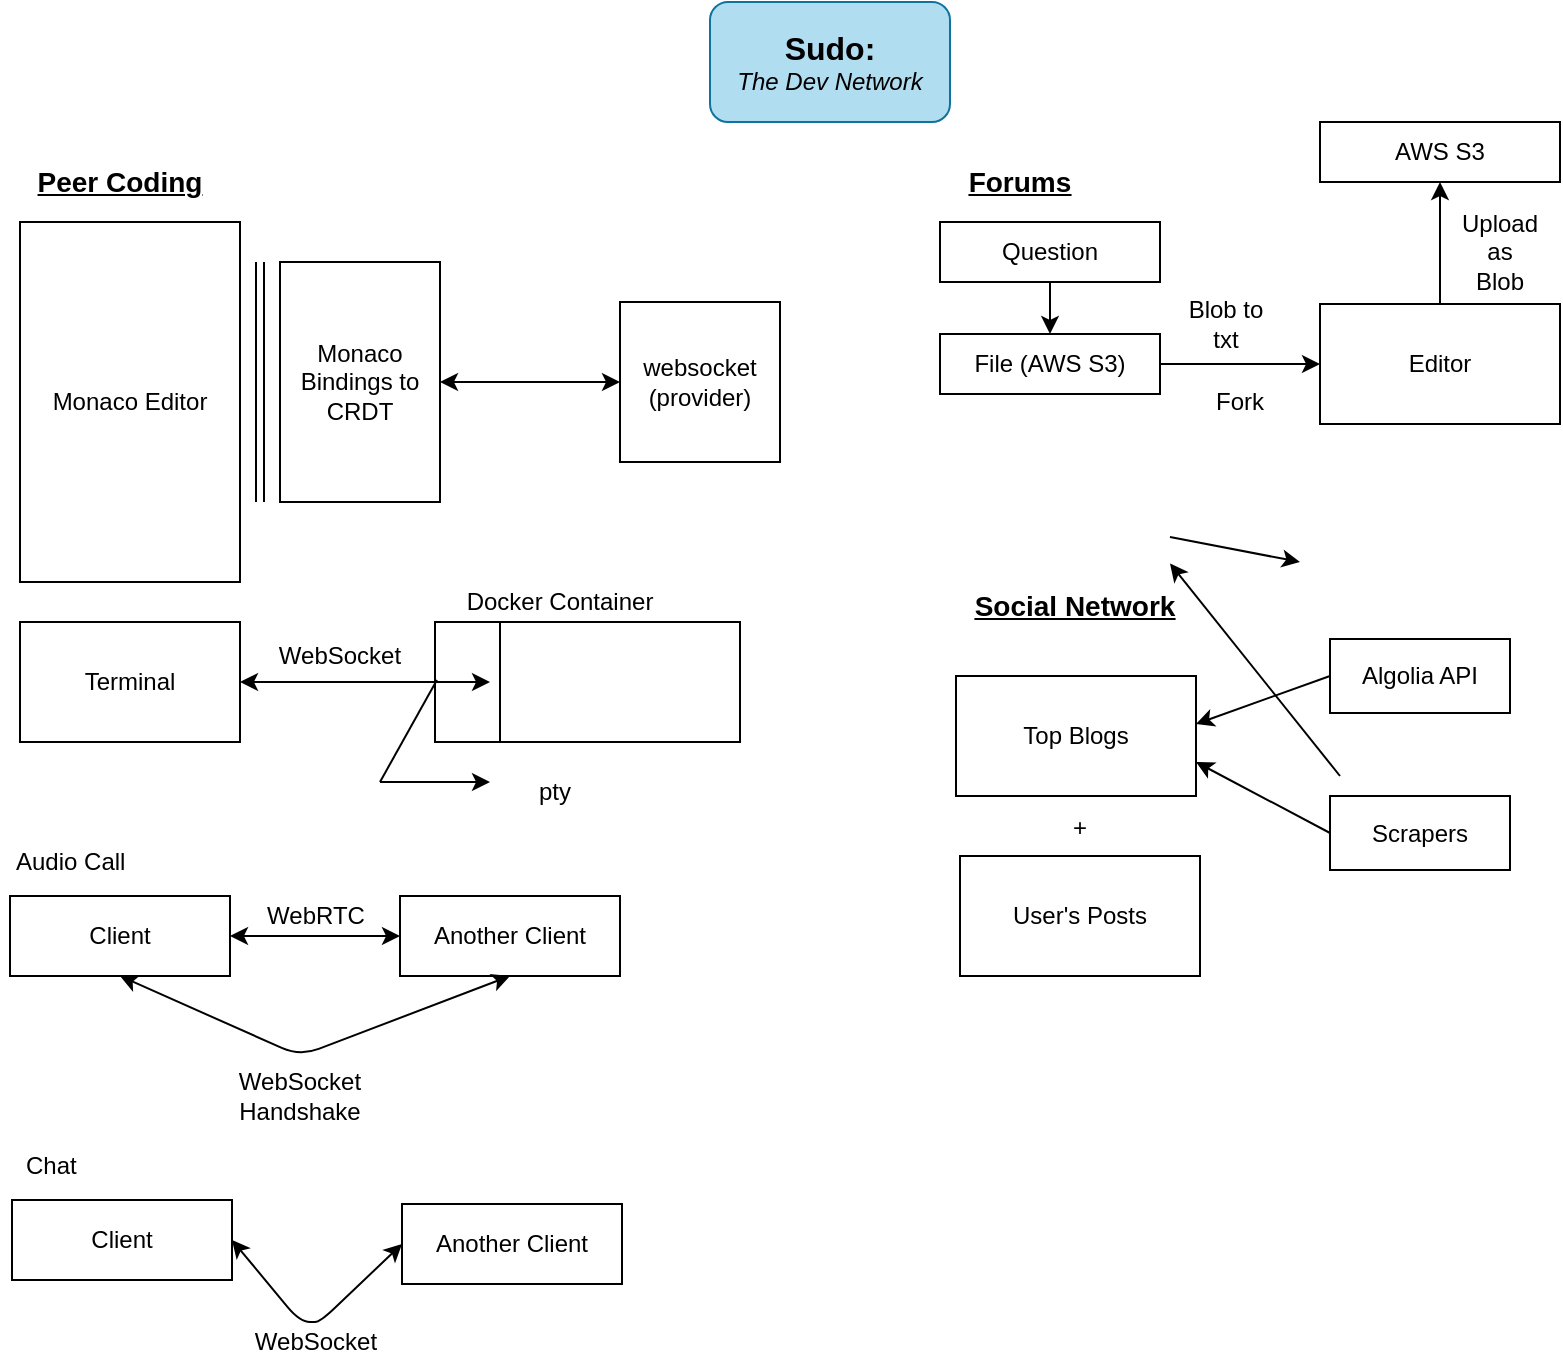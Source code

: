 <mxfile version="14.5.3" type="github">
  <diagram id="fr1w96f5VSQeFLQVV3Er" name="Page-1">
    <mxGraphModel dx="1350" dy="806" grid="1" gridSize="10" guides="1" tooltips="1" connect="1" arrows="1" fold="1" page="1" pageScale="1" pageWidth="850" pageHeight="1100" math="0" shadow="0">
      <root>
        <mxCell id="0" />
        <mxCell id="1" parent="0" />
        <mxCell id="4FfG-Y0kpK9tPXOZfxrR-1" value="&lt;div style=&quot;font-size: 16px&quot;&gt;&lt;b&gt;Sudo: &lt;/b&gt;&lt;br&gt;&lt;/div&gt;&lt;div&gt;&lt;i&gt;The Dev Network&lt;/i&gt;&lt;/div&gt;" style="rounded=1;whiteSpace=wrap;html=1;fillColor=#b1ddf0;strokeColor=#10739e;" parent="1" vertex="1">
          <mxGeometry x="365" y="10" width="120" height="60" as="geometry" />
        </mxCell>
        <mxCell id="4FfG-Y0kpK9tPXOZfxrR-3" value="&lt;font style=&quot;font-size: 14px&quot;&gt;&lt;u&gt;&lt;b&gt;Peer Coding&lt;/b&gt;&lt;/u&gt;&lt;/font&gt;" style="text;html=1;strokeColor=none;fillColor=none;align=center;verticalAlign=middle;whiteSpace=wrap;rounded=0;" parent="1" vertex="1">
          <mxGeometry x="10" y="80" width="120" height="40" as="geometry" />
        </mxCell>
        <mxCell id="4FfG-Y0kpK9tPXOZfxrR-5" value="Monaco Editor" style="rounded=0;whiteSpace=wrap;html=1;" parent="1" vertex="1">
          <mxGeometry x="20" y="120" width="110" height="180" as="geometry" />
        </mxCell>
        <mxCell id="4FfG-Y0kpK9tPXOZfxrR-6" value="Terminal" style="rounded=0;whiteSpace=wrap;html=1;" parent="1" vertex="1">
          <mxGeometry x="20" y="320" width="110" height="60" as="geometry" />
        </mxCell>
        <mxCell id="4FfG-Y0kpK9tPXOZfxrR-10" value="" style="shape=link;html=1;" parent="1" edge="1">
          <mxGeometry width="100" relative="1" as="geometry">
            <mxPoint x="140" y="260" as="sourcePoint" />
            <mxPoint x="140" y="140" as="targetPoint" />
          </mxGeometry>
        </mxCell>
        <mxCell id="4FfG-Y0kpK9tPXOZfxrR-11" value="&lt;div&gt;Monaco Bindings to CRDT&lt;/div&gt;" style="rounded=0;whiteSpace=wrap;html=1;" parent="1" vertex="1">
          <mxGeometry x="150" y="140" width="80" height="120" as="geometry" />
        </mxCell>
        <mxCell id="4FfG-Y0kpK9tPXOZfxrR-13" value="&lt;div&gt;websocket&lt;/div&gt;&lt;div&gt;(provider&lt;span&gt;)&lt;/span&gt;&lt;/div&gt;" style="whiteSpace=wrap;html=1;aspect=fixed;" parent="1" vertex="1">
          <mxGeometry x="320" y="160" width="80" height="80" as="geometry" />
        </mxCell>
        <mxCell id="4FfG-Y0kpK9tPXOZfxrR-17" value="" style="endArrow=classic;startArrow=classic;html=1;entryX=0;entryY=0.5;entryDx=0;entryDy=0;exitX=1;exitY=0.5;exitDx=0;exitDy=0;" parent="1" source="4FfG-Y0kpK9tPXOZfxrR-11" target="4FfG-Y0kpK9tPXOZfxrR-13" edge="1">
          <mxGeometry width="50" height="50" relative="1" as="geometry">
            <mxPoint x="250" y="220" as="sourcePoint" />
            <mxPoint x="300" y="170" as="targetPoint" />
          </mxGeometry>
        </mxCell>
        <mxCell id="4FfG-Y0kpK9tPXOZfxrR-21" value="" style="endArrow=classic;startArrow=classic;html=1;entryX=0;entryY=0.5;entryDx=0;entryDy=0;" parent="1" target="4FfG-Y0kpK9tPXOZfxrR-27" edge="1">
          <mxGeometry width="50" height="50" relative="1" as="geometry">
            <mxPoint x="130" y="350" as="sourcePoint" />
            <mxPoint x="290" y="350" as="targetPoint" />
          </mxGeometry>
        </mxCell>
        <mxCell id="4FfG-Y0kpK9tPXOZfxrR-23" value="" style="verticalLabelPosition=bottom;verticalAlign=top;html=1;shape=mxgraph.basic.rect;fillColor2=none;strokeWidth=1;size=20;indent=5;fillColor=none;" parent="1" vertex="1">
          <mxGeometry x="227.5" y="320" width="120" height="60" as="geometry" />
        </mxCell>
        <mxCell id="4FfG-Y0kpK9tPXOZfxrR-25" value="WebSocket" style="text;html=1;strokeColor=none;fillColor=none;align=center;verticalAlign=middle;whiteSpace=wrap;rounded=0;" parent="1" vertex="1">
          <mxGeometry x="160" y="327" width="40" height="20" as="geometry" />
        </mxCell>
        <mxCell id="4FfG-Y0kpK9tPXOZfxrR-27" value="&lt;font style=&quot;font-size: 13px&quot;&gt;tty&lt;/font&gt;" style="text;html=1;strokeColor=none;fillColor=none;align=center;verticalAlign=middle;whiteSpace=wrap;rounded=0;" parent="1" vertex="1">
          <mxGeometry x="255" y="340" width="40" height="20" as="geometry" />
        </mxCell>
        <mxCell id="4FfG-Y0kpK9tPXOZfxrR-28" value="&lt;div&gt;Docker Container&lt;/div&gt;" style="text;html=1;strokeColor=none;fillColor=none;align=center;verticalAlign=middle;whiteSpace=wrap;rounded=0;" parent="1" vertex="1">
          <mxGeometry x="230" y="300" width="120" height="20" as="geometry" />
        </mxCell>
        <mxCell id="4FfG-Y0kpK9tPXOZfxrR-31" value="pty" style="text;html=1;strokeColor=none;fillColor=none;align=center;verticalAlign=middle;whiteSpace=wrap;rounded=0;" parent="1" vertex="1">
          <mxGeometry x="255" y="395" width="65" height="20" as="geometry" />
        </mxCell>
        <mxCell id="4FfG-Y0kpK9tPXOZfxrR-36" value="" style="endArrow=none;html=1;entryX=0.008;entryY=0.483;entryDx=0;entryDy=0;entryPerimeter=0;" parent="1" target="4FfG-Y0kpK9tPXOZfxrR-23" edge="1">
          <mxGeometry width="50" height="50" relative="1" as="geometry">
            <mxPoint x="200" y="400" as="sourcePoint" />
            <mxPoint x="230" y="390" as="targetPoint" />
          </mxGeometry>
        </mxCell>
        <mxCell id="4FfG-Y0kpK9tPXOZfxrR-37" value="" style="endArrow=classic;html=1;entryX=0;entryY=0.25;entryDx=0;entryDy=0;" parent="1" target="4FfG-Y0kpK9tPXOZfxrR-31" edge="1">
          <mxGeometry width="50" height="50" relative="1" as="geometry">
            <mxPoint x="200" y="400" as="sourcePoint" />
            <mxPoint x="250" y="350" as="targetPoint" />
          </mxGeometry>
        </mxCell>
        <mxCell id="4FfG-Y0kpK9tPXOZfxrR-39" value="Client" style="rounded=0;whiteSpace=wrap;html=1;" parent="1" vertex="1">
          <mxGeometry x="15" y="457" width="110" height="40" as="geometry" />
        </mxCell>
        <mxCell id="4FfG-Y0kpK9tPXOZfxrR-45" value="Another Client" style="rounded=0;whiteSpace=wrap;html=1;" parent="1" vertex="1">
          <mxGeometry x="210" y="457" width="110" height="40" as="geometry" />
        </mxCell>
        <mxCell id="4FfG-Y0kpK9tPXOZfxrR-51" value="" style="endArrow=classic;startArrow=classic;html=1;entryX=0;entryY=0.5;entryDx=0;entryDy=0;exitX=1;exitY=0.5;exitDx=0;exitDy=0;" parent="1" source="4FfG-Y0kpK9tPXOZfxrR-39" target="4FfG-Y0kpK9tPXOZfxrR-45" edge="1">
          <mxGeometry width="50" height="50" relative="1" as="geometry">
            <mxPoint x="125" y="460" as="sourcePoint" />
            <mxPoint x="175" y="410" as="targetPoint" />
          </mxGeometry>
        </mxCell>
        <mxCell id="4FfG-Y0kpK9tPXOZfxrR-53" value="" style="endArrow=classic;startArrow=classic;html=1;exitX=0.5;exitY=1;exitDx=0;exitDy=0;entryX=0.5;entryY=1;entryDx=0;entryDy=0;" parent="1" source="4FfG-Y0kpK9tPXOZfxrR-39" target="4FfG-Y0kpK9tPXOZfxrR-45" edge="1">
          <mxGeometry width="50" height="50" relative="1" as="geometry">
            <mxPoint x="150" y="567" as="sourcePoint" />
            <mxPoint x="200" y="517" as="targetPoint" />
            <Array as="points">
              <mxPoint x="160" y="537" />
            </Array>
          </mxGeometry>
        </mxCell>
        <mxCell id="4FfG-Y0kpK9tPXOZfxrR-54" value="WebSocket&lt;br&gt;&lt;div&gt;Handshake &lt;/div&gt;" style="text;html=1;strokeColor=none;fillColor=none;align=center;verticalAlign=middle;whiteSpace=wrap;rounded=0;" parent="1" vertex="1">
          <mxGeometry x="120" y="537" width="80" height="40" as="geometry" />
        </mxCell>
        <mxCell id="4FfG-Y0kpK9tPXOZfxrR-55" value="WebRTC" style="text;html=1;strokeColor=none;fillColor=none;align=center;verticalAlign=middle;whiteSpace=wrap;rounded=0;" parent="1" vertex="1">
          <mxGeometry x="143" y="457" width="50" height="20" as="geometry" />
        </mxCell>
        <mxCell id="4FfG-Y0kpK9tPXOZfxrR-56" value="Audio Call" style="text;html=1;strokeColor=none;fillColor=none;align=left;verticalAlign=middle;whiteSpace=wrap;rounded=0;" parent="1" vertex="1">
          <mxGeometry x="16" y="430" width="100" height="20" as="geometry" />
        </mxCell>
        <mxCell id="4FfG-Y0kpK9tPXOZfxrR-57" value="Client" style="rounded=0;whiteSpace=wrap;html=1;" parent="1" vertex="1">
          <mxGeometry x="16" y="609" width="110" height="40" as="geometry" />
        </mxCell>
        <mxCell id="4FfG-Y0kpK9tPXOZfxrR-58" value="Another Client" style="rounded=0;whiteSpace=wrap;html=1;" parent="1" vertex="1">
          <mxGeometry x="211" y="611" width="110" height="40" as="geometry" />
        </mxCell>
        <mxCell id="4FfG-Y0kpK9tPXOZfxrR-59" value="WebSocket" style="text;html=1;strokeColor=none;fillColor=none;align=center;verticalAlign=middle;whiteSpace=wrap;rounded=0;" parent="1" vertex="1">
          <mxGeometry x="133" y="670" width="70" height="20" as="geometry" />
        </mxCell>
        <mxCell id="4FfG-Y0kpK9tPXOZfxrR-60" value="Chat" style="text;html=1;strokeColor=none;fillColor=none;align=left;verticalAlign=middle;whiteSpace=wrap;rounded=0;" parent="1" vertex="1">
          <mxGeometry x="21" y="582" width="100" height="20" as="geometry" />
        </mxCell>
        <mxCell id="4FfG-Y0kpK9tPXOZfxrR-61" value="" style="endArrow=classic;startArrow=classic;html=1;entryX=0;entryY=0.5;entryDx=0;entryDy=0;exitX=1;exitY=0.5;exitDx=0;exitDy=0;" parent="1" source="4FfG-Y0kpK9tPXOZfxrR-57" target="4FfG-Y0kpK9tPXOZfxrR-58" edge="1">
          <mxGeometry width="50" height="50" relative="1" as="geometry">
            <mxPoint x="130" y="631" as="sourcePoint" />
            <mxPoint x="175" y="582" as="targetPoint" />
            <Array as="points">
              <mxPoint x="160" y="670" />
              <mxPoint x="170" y="670" />
            </Array>
          </mxGeometry>
        </mxCell>
        <mxCell id="4FfG-Y0kpK9tPXOZfxrR-62" value="&lt;u&gt;&lt;font style=&quot;font-size: 14px&quot;&gt;&lt;b&gt;Forums&lt;/b&gt;&lt;/font&gt;&lt;/u&gt;" style="text;html=1;strokeColor=none;fillColor=none;align=center;verticalAlign=middle;whiteSpace=wrap;rounded=0;fontStyle=4" parent="1" vertex="1">
          <mxGeometry x="460" y="80" width="120" height="40" as="geometry" />
        </mxCell>
        <mxCell id="vVXm3gGfcpWhNl-FmPIJ-4" style="edgeStyle=orthogonalEdgeStyle;rounded=0;orthogonalLoop=1;jettySize=auto;html=1;exitX=0.5;exitY=1;exitDx=0;exitDy=0;entryX=0.5;entryY=0;entryDx=0;entryDy=0;" edge="1" parent="1" source="4FfG-Y0kpK9tPXOZfxrR-64" target="4FfG-Y0kpK9tPXOZfxrR-66">
          <mxGeometry relative="1" as="geometry" />
        </mxCell>
        <mxCell id="4FfG-Y0kpK9tPXOZfxrR-64" value="Question" style="rounded=0;whiteSpace=wrap;html=1;" parent="1" vertex="1">
          <mxGeometry x="480" y="120" width="110" height="30" as="geometry" />
        </mxCell>
        <mxCell id="4FfG-Y0kpK9tPXOZfxrR-66" value="File (AWS S3)" style="rounded=0;whiteSpace=wrap;html=1;" parent="1" vertex="1">
          <mxGeometry x="480" y="176" width="110" height="30" as="geometry" />
        </mxCell>
        <mxCell id="4FfG-Y0kpK9tPXOZfxrR-71" value="" style="endArrow=classic;html=1;exitX=1;exitY=0.5;exitDx=0;exitDy=0;entryX=0;entryY=0.5;entryDx=0;entryDy=0;" parent="1" target="4FfG-Y0kpK9tPXOZfxrR-70" edge="1">
          <mxGeometry width="50" height="50" relative="1" as="geometry">
            <mxPoint x="595" y="277.5" as="sourcePoint" />
            <mxPoint x="660" y="290" as="targetPoint" />
          </mxGeometry>
        </mxCell>
        <mxCell id="4FfG-Y0kpK9tPXOZfxrR-80" value="" style="endArrow=classic;html=1;exitX=0;exitY=0.75;exitDx=0;exitDy=0;entryX=1;entryY=0.75;entryDx=0;entryDy=0;" parent="1" source="4FfG-Y0kpK9tPXOZfxrR-70" edge="1">
          <mxGeometry width="50" height="50" relative="1" as="geometry">
            <mxPoint x="680" y="397" as="sourcePoint" />
            <mxPoint x="595" y="290.75" as="targetPoint" />
          </mxGeometry>
        </mxCell>
        <mxCell id="4FfG-Y0kpK9tPXOZfxrR-86" value="Text" style="text;html=1;strokeColor=none;fillColor=none;align=center;verticalAlign=middle;whiteSpace=wrap;rounded=0;" parent="1" vertex="1">
          <mxGeometry x="300" y="340" width="40" height="20" as="geometry" />
        </mxCell>
        <mxCell id="4FfG-Y0kpK9tPXOZfxrR-89" value="&lt;u&gt;&lt;font style=&quot;font-size: 14px&quot;&gt;&lt;b&gt;Social Network&lt;/b&gt;&lt;/font&gt;&lt;/u&gt;" style="text;html=1;strokeColor=none;fillColor=none;align=center;verticalAlign=middle;whiteSpace=wrap;rounded=0;fontStyle=4" parent="1" vertex="1">
          <mxGeometry x="480" y="292" width="135" height="40" as="geometry" />
        </mxCell>
        <mxCell id="4FfG-Y0kpK9tPXOZfxrR-90" value="Top Blogs" style="rounded=0;whiteSpace=wrap;html=1;align=center;" parent="1" vertex="1">
          <mxGeometry x="488" y="347" width="120" height="60" as="geometry" />
        </mxCell>
        <mxCell id="4FfG-Y0kpK9tPXOZfxrR-91" value="User&#39;s Posts" style="rounded=0;whiteSpace=wrap;html=1;align=center;" parent="1" vertex="1">
          <mxGeometry x="490" y="437" width="120" height="60" as="geometry" />
        </mxCell>
        <mxCell id="4FfG-Y0kpK9tPXOZfxrR-92" value="+" style="text;html=1;strokeColor=none;fillColor=none;align=center;verticalAlign=middle;whiteSpace=wrap;rounded=0;" parent="1" vertex="1">
          <mxGeometry x="530" y="413" width="40" height="20" as="geometry" />
        </mxCell>
        <mxCell id="4FfG-Y0kpK9tPXOZfxrR-93" value="" style="rounded=0;whiteSpace=wrap;html=1;align=center;" parent="1" vertex="1">
          <mxGeometry x="260" y="320" width="120" height="60" as="geometry" />
        </mxCell>
        <mxCell id="4FfG-Y0kpK9tPXOZfxrR-94" value="Algolia API" style="rounded=0;whiteSpace=wrap;html=1;align=center;" parent="1" vertex="1">
          <mxGeometry x="675" y="328.5" width="90" height="37" as="geometry" />
        </mxCell>
        <mxCell id="4FfG-Y0kpK9tPXOZfxrR-95" value="Scrapers" style="rounded=0;whiteSpace=wrap;html=1;align=center;" parent="1" vertex="1">
          <mxGeometry x="675" y="407" width="90" height="37" as="geometry" />
        </mxCell>
        <mxCell id="4FfG-Y0kpK9tPXOZfxrR-96" value="" style="endArrow=classic;html=1;entryX=1;entryY=0.4;entryDx=0;entryDy=0;exitX=0;exitY=0.5;exitDx=0;exitDy=0;entryPerimeter=0;" parent="1" source="4FfG-Y0kpK9tPXOZfxrR-94" target="4FfG-Y0kpK9tPXOZfxrR-90" edge="1">
          <mxGeometry width="50" height="50" relative="1" as="geometry">
            <mxPoint x="295" y="250" as="sourcePoint" />
            <mxPoint x="345" y="200" as="targetPoint" />
          </mxGeometry>
        </mxCell>
        <mxCell id="4FfG-Y0kpK9tPXOZfxrR-97" value="" style="endArrow=classic;html=1;entryX=1;entryY=0.717;entryDx=0;entryDy=0;exitX=0;exitY=0.5;exitDx=0;exitDy=0;entryPerimeter=0;" parent="1" source="4FfG-Y0kpK9tPXOZfxrR-95" target="4FfG-Y0kpK9tPXOZfxrR-90" edge="1">
          <mxGeometry width="50" height="50" relative="1" as="geometry">
            <mxPoint x="685" y="357" as="sourcePoint" />
            <mxPoint x="618" y="387" as="targetPoint" />
          </mxGeometry>
        </mxCell>
        <mxCell id="vVXm3gGfcpWhNl-FmPIJ-5" value="Editor" style="rounded=0;whiteSpace=wrap;html=1;" vertex="1" parent="1">
          <mxGeometry x="670" y="161" width="120" height="60" as="geometry" />
        </mxCell>
        <mxCell id="vVXm3gGfcpWhNl-FmPIJ-9" value="" style="endArrow=classic;html=1;exitX=1;exitY=0.5;exitDx=0;exitDy=0;entryX=0;entryY=0.5;entryDx=0;entryDy=0;" edge="1" parent="1" source="4FfG-Y0kpK9tPXOZfxrR-66" target="vVXm3gGfcpWhNl-FmPIJ-5">
          <mxGeometry width="50" height="50" relative="1" as="geometry">
            <mxPoint x="400" y="390" as="sourcePoint" />
            <mxPoint x="450" y="340" as="targetPoint" />
          </mxGeometry>
        </mxCell>
        <mxCell id="vVXm3gGfcpWhNl-FmPIJ-10" value="Blob to txt" style="text;html=1;strokeColor=none;fillColor=none;align=center;verticalAlign=middle;whiteSpace=wrap;rounded=0;" vertex="1" parent="1">
          <mxGeometry x="603" y="161" width="40" height="20" as="geometry" />
        </mxCell>
        <mxCell id="vVXm3gGfcpWhNl-FmPIJ-11" value="Fork" style="text;html=1;strokeColor=none;fillColor=none;align=center;verticalAlign=middle;whiteSpace=wrap;rounded=0;" vertex="1" parent="1">
          <mxGeometry x="610" y="200" width="40" height="20" as="geometry" />
        </mxCell>
        <mxCell id="vVXm3gGfcpWhNl-FmPIJ-12" value="AWS S3" style="rounded=0;whiteSpace=wrap;html=1;" vertex="1" parent="1">
          <mxGeometry x="670" y="70" width="120" height="30" as="geometry" />
        </mxCell>
        <mxCell id="vVXm3gGfcpWhNl-FmPIJ-13" value="" style="endArrow=classic;html=1;exitX=0.5;exitY=0;exitDx=0;exitDy=0;entryX=0.5;entryY=1;entryDx=0;entryDy=0;" edge="1" parent="1" source="vVXm3gGfcpWhNl-FmPIJ-5" target="vVXm3gGfcpWhNl-FmPIJ-12">
          <mxGeometry width="50" height="50" relative="1" as="geometry">
            <mxPoint x="400" y="380" as="sourcePoint" />
            <mxPoint x="450" y="330" as="targetPoint" />
          </mxGeometry>
        </mxCell>
        <mxCell id="vVXm3gGfcpWhNl-FmPIJ-14" value="Upload as Blob" style="text;html=1;strokeColor=none;fillColor=none;align=center;verticalAlign=middle;whiteSpace=wrap;rounded=0;" vertex="1" parent="1">
          <mxGeometry x="740" y="125" width="40" height="20" as="geometry" />
        </mxCell>
      </root>
    </mxGraphModel>
  </diagram>
</mxfile>
